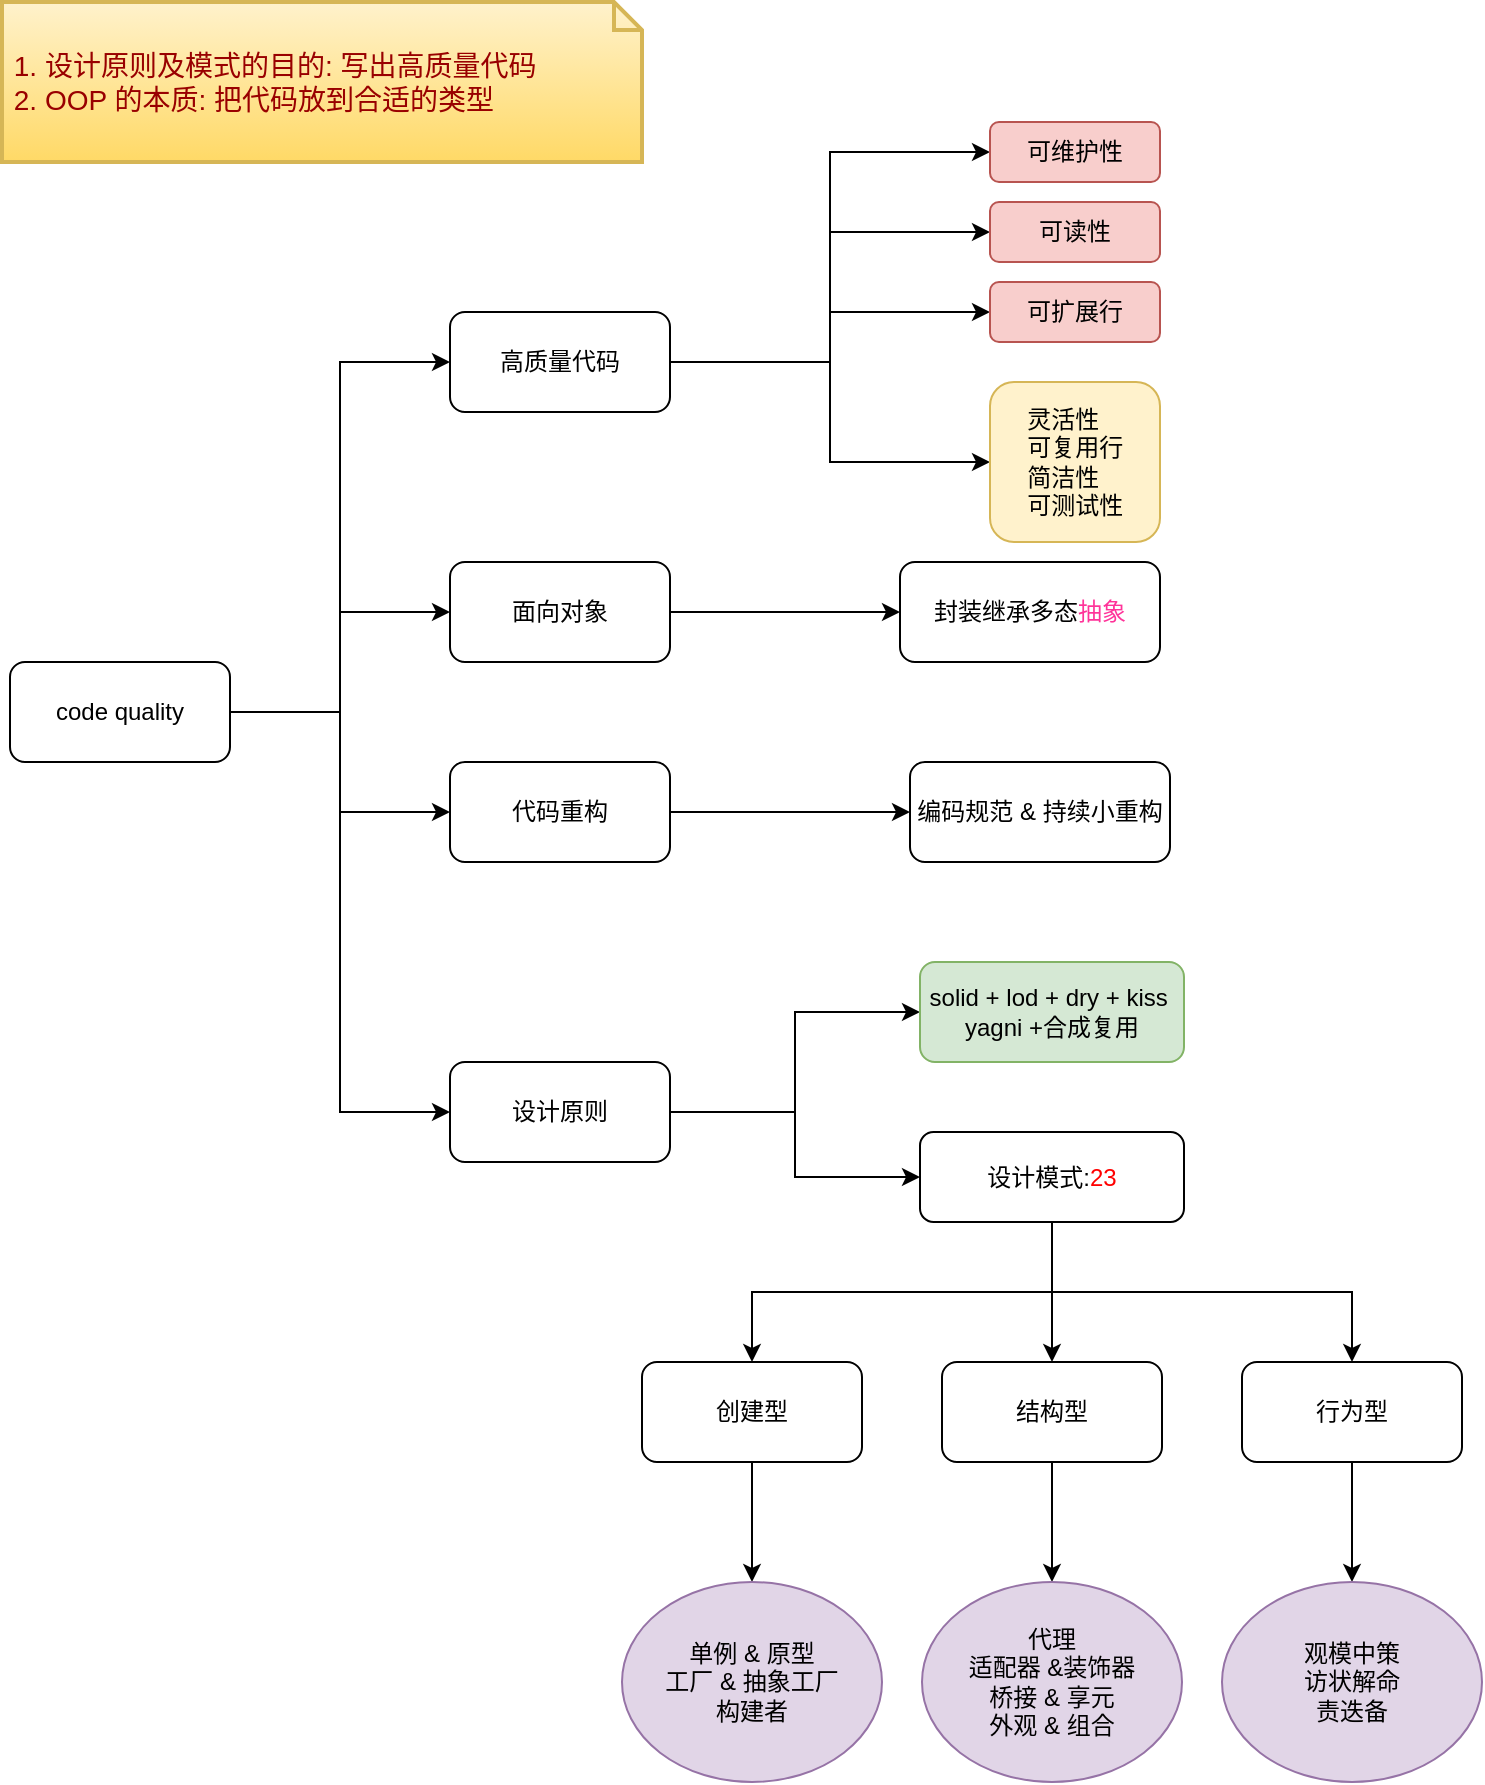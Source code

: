 <mxfile>
    <diagram id="71BgSwnx9h8fM2mjtORX" name="Page-1">
        <mxGraphModel dx="499" dy="610" grid="1" gridSize="10" guides="1" tooltips="1" connect="1" arrows="1" fold="1" page="1" pageScale="1" pageWidth="850" pageHeight="1100" math="0" shadow="0">
            <root>
                <mxCell id="0"/>
                <mxCell id="1" parent="0"/>
                <mxCell id="2" value="" style="edgeStyle=orthogonalEdgeStyle;rounded=0;orthogonalLoop=1;jettySize=auto;html=1;entryX=0;entryY=0.5;entryDx=0;entryDy=0;" edge="1" parent="1" source="6" target="11">
                    <mxGeometry relative="1" as="geometry"/>
                </mxCell>
                <mxCell id="3" style="edgeStyle=orthogonalEdgeStyle;rounded=0;orthogonalLoop=1;jettySize=auto;html=1;exitX=1;exitY=0.5;exitDx=0;exitDy=0;entryX=0;entryY=0.5;entryDx=0;entryDy=0;" edge="1" parent="1" source="6" target="16">
                    <mxGeometry relative="1" as="geometry">
                        <mxPoint x="293" y="370" as="targetPoint"/>
                    </mxGeometry>
                </mxCell>
                <mxCell id="4" style="edgeStyle=orthogonalEdgeStyle;rounded=0;orthogonalLoop=1;jettySize=auto;html=1;entryX=0;entryY=0.5;entryDx=0;entryDy=0;" edge="1" parent="1" source="6" target="19">
                    <mxGeometry relative="1" as="geometry"/>
                </mxCell>
                <mxCell id="5" style="edgeStyle=orthogonalEdgeStyle;rounded=0;orthogonalLoop=1;jettySize=auto;html=1;entryX=0;entryY=0.5;entryDx=0;entryDy=0;" edge="1" parent="1" source="6" target="22">
                    <mxGeometry relative="1" as="geometry"/>
                </mxCell>
                <mxCell id="6" value="code quality" style="rounded=1;whiteSpace=wrap;html=1;" vertex="1" parent="1">
                    <mxGeometry x="63" y="435" width="110" height="50" as="geometry"/>
                </mxCell>
                <mxCell id="7" style="edgeStyle=orthogonalEdgeStyle;rounded=0;orthogonalLoop=1;jettySize=auto;html=1;exitX=1;exitY=0.5;exitDx=0;exitDy=0;entryX=0;entryY=0.5;entryDx=0;entryDy=0;" edge="1" parent="1" source="11" target="12">
                    <mxGeometry relative="1" as="geometry">
                        <mxPoint x="473" y="255" as="targetPoint"/>
                    </mxGeometry>
                </mxCell>
                <mxCell id="8" style="edgeStyle=orthogonalEdgeStyle;rounded=0;orthogonalLoop=1;jettySize=auto;html=1;exitX=1;exitY=0.5;exitDx=0;exitDy=0;entryX=0;entryY=0.5;entryDx=0;entryDy=0;" edge="1" parent="1" source="11" target="13">
                    <mxGeometry relative="1" as="geometry"/>
                </mxCell>
                <mxCell id="9" style="edgeStyle=orthogonalEdgeStyle;rounded=0;orthogonalLoop=1;jettySize=auto;html=1;entryX=0;entryY=0.5;entryDx=0;entryDy=0;" edge="1" parent="1" source="11" target="14">
                    <mxGeometry relative="1" as="geometry"/>
                </mxCell>
                <mxCell id="10" style="edgeStyle=orthogonalEdgeStyle;rounded=0;orthogonalLoop=1;jettySize=auto;html=1;entryX=0;entryY=0.5;entryDx=0;entryDy=0;" edge="1" parent="1" source="11" target="28">
                    <mxGeometry relative="1" as="geometry"/>
                </mxCell>
                <mxCell id="11" value="高质量代码" style="rounded=1;whiteSpace=wrap;html=1;" vertex="1" parent="1">
                    <mxGeometry x="283" y="260" width="110" height="50" as="geometry"/>
                </mxCell>
                <mxCell id="12" value="可维护性" style="rounded=1;whiteSpace=wrap;html=1;fillColor=#f8cecc;strokeColor=#b85450;" vertex="1" parent="1">
                    <mxGeometry x="553" y="165" width="85" height="30" as="geometry"/>
                </mxCell>
                <mxCell id="13" value="可读性" style="rounded=1;whiteSpace=wrap;html=1;fillColor=#f8cecc;strokeColor=#b85450;" vertex="1" parent="1">
                    <mxGeometry x="553" y="205" width="85" height="30" as="geometry"/>
                </mxCell>
                <mxCell id="14" value="可扩展行" style="rounded=1;whiteSpace=wrap;html=1;fillColor=#f8cecc;strokeColor=#b85450;" vertex="1" parent="1">
                    <mxGeometry x="553" y="245" width="85" height="30" as="geometry"/>
                </mxCell>
                <mxCell id="15" style="edgeStyle=orthogonalEdgeStyle;rounded=0;orthogonalLoop=1;jettySize=auto;html=1;" edge="1" parent="1" source="16" target="29">
                    <mxGeometry relative="1" as="geometry"/>
                </mxCell>
                <mxCell id="16" value="面向对象" style="rounded=1;whiteSpace=wrap;html=1;" vertex="1" parent="1">
                    <mxGeometry x="283" y="385" width="110" height="50" as="geometry"/>
                </mxCell>
                <mxCell id="17" style="edgeStyle=orthogonalEdgeStyle;rounded=0;orthogonalLoop=1;jettySize=auto;html=1;" edge="1" parent="1" source="19" target="20">
                    <mxGeometry relative="1" as="geometry"/>
                </mxCell>
                <mxCell id="18" style="edgeStyle=orthogonalEdgeStyle;rounded=0;orthogonalLoop=1;jettySize=auto;html=1;" edge="1" parent="1" source="19" target="27">
                    <mxGeometry relative="1" as="geometry"/>
                </mxCell>
                <mxCell id="19" value="设计原则" style="rounded=1;whiteSpace=wrap;html=1;" vertex="1" parent="1">
                    <mxGeometry x="283" y="635" width="110" height="50" as="geometry"/>
                </mxCell>
                <mxCell id="20" value="solid + lod + dry + kiss&amp;nbsp; yagni +合成复用" style="rounded=1;whiteSpace=wrap;html=1;fillColor=#d5e8d4;strokeColor=#82b366;" vertex="1" parent="1">
                    <mxGeometry x="518" y="585" width="132" height="50" as="geometry"/>
                </mxCell>
                <mxCell id="21" value="" style="edgeStyle=orthogonalEdgeStyle;rounded=0;orthogonalLoop=1;jettySize=auto;html=1;" edge="1" parent="1" source="22" target="23">
                    <mxGeometry relative="1" as="geometry"/>
                </mxCell>
                <mxCell id="22" value="代码重构" style="rounded=1;whiteSpace=wrap;html=1;" vertex="1" parent="1">
                    <mxGeometry x="283" y="485" width="110" height="50" as="geometry"/>
                </mxCell>
                <mxCell id="23" value="编码规范 &amp;amp; 持续小重构" style="rounded=1;whiteSpace=wrap;html=1;" vertex="1" parent="1">
                    <mxGeometry x="513" y="485" width="130" height="50" as="geometry"/>
                </mxCell>
                <mxCell id="24" style="edgeStyle=orthogonalEdgeStyle;rounded=0;orthogonalLoop=1;jettySize=auto;html=1;exitX=0.5;exitY=1;exitDx=0;exitDy=0;entryX=0.5;entryY=0;entryDx=0;entryDy=0;" edge="1" parent="1" source="27" target="35">
                    <mxGeometry relative="1" as="geometry">
                        <mxPoint x="868" y="795" as="targetPoint"/>
                    </mxGeometry>
                </mxCell>
                <mxCell id="25" style="edgeStyle=orthogonalEdgeStyle;rounded=0;orthogonalLoop=1;jettySize=auto;html=1;exitX=0.5;exitY=1;exitDx=0;exitDy=0;" edge="1" parent="1" source="27" target="31">
                    <mxGeometry relative="1" as="geometry"/>
                </mxCell>
                <mxCell id="26" style="edgeStyle=orthogonalEdgeStyle;rounded=0;orthogonalLoop=1;jettySize=auto;html=1;exitX=0.5;exitY=1;exitDx=0;exitDy=0;" edge="1" parent="1" source="27" target="33">
                    <mxGeometry relative="1" as="geometry"/>
                </mxCell>
                <mxCell id="27" value="设计模式:&lt;span style=&quot;color: rgb(255 , 0 , 0)&quot;&gt;23&lt;/span&gt;" style="rounded=1;whiteSpace=wrap;html=1;" vertex="1" parent="1">
                    <mxGeometry x="518" y="670" width="132" height="45" as="geometry"/>
                </mxCell>
                <mxCell id="28" value="&amp;nbsp; &amp;nbsp; &amp;nbsp;灵活性 &lt;br&gt;&amp;nbsp; &amp;nbsp; &amp;nbsp;可复用行&amp;nbsp;&lt;br&gt;&amp;nbsp; &amp;nbsp; &amp;nbsp;简洁性&lt;br&gt;&amp;nbsp; &amp;nbsp; &amp;nbsp;可测试性" style="rounded=1;whiteSpace=wrap;html=1;fillColor=#fff2cc;strokeColor=#d6b656;align=left;" vertex="1" parent="1">
                    <mxGeometry x="553" y="295" width="85" height="80" as="geometry"/>
                </mxCell>
                <mxCell id="29" value="封装继承多态&lt;font color=&quot;#ff3399&quot;&gt;抽象&lt;/font&gt;" style="rounded=1;whiteSpace=wrap;html=1;" vertex="1" parent="1">
                    <mxGeometry x="508" y="385" width="130" height="50" as="geometry"/>
                </mxCell>
                <mxCell id="30" style="edgeStyle=orthogonalEdgeStyle;rounded=0;orthogonalLoop=1;jettySize=auto;html=1;" edge="1" parent="1" source="31" target="36">
                    <mxGeometry relative="1" as="geometry"/>
                </mxCell>
                <mxCell id="31" value="创建型" style="rounded=1;whiteSpace=wrap;html=1;" vertex="1" parent="1">
                    <mxGeometry x="379" y="785" width="110" height="50" as="geometry"/>
                </mxCell>
                <mxCell id="32" style="edgeStyle=orthogonalEdgeStyle;rounded=0;orthogonalLoop=1;jettySize=auto;html=1;exitX=0.5;exitY=1;exitDx=0;exitDy=0;" edge="1" parent="1" source="33" target="37">
                    <mxGeometry relative="1" as="geometry"/>
                </mxCell>
                <mxCell id="33" value="结构型" style="rounded=1;whiteSpace=wrap;html=1;" vertex="1" parent="1">
                    <mxGeometry x="529" y="785" width="110" height="50" as="geometry"/>
                </mxCell>
                <mxCell id="34" style="edgeStyle=orthogonalEdgeStyle;rounded=0;orthogonalLoop=1;jettySize=auto;html=1;" edge="1" parent="1" source="35" target="38">
                    <mxGeometry relative="1" as="geometry"/>
                </mxCell>
                <mxCell id="35" value="行为型" style="rounded=1;whiteSpace=wrap;html=1;" vertex="1" parent="1">
                    <mxGeometry x="679" y="785" width="110" height="50" as="geometry"/>
                </mxCell>
                <mxCell id="36" value="&lt;span&gt;单例 &amp;amp;&amp;nbsp;&lt;/span&gt;&lt;span&gt;原型&lt;/span&gt;&lt;br&gt;&lt;span&gt;工厂 &amp;amp;&amp;nbsp;&lt;/span&gt;&lt;span&gt;抽象工厂&lt;/span&gt;&lt;br&gt;&lt;span&gt;构建者&lt;/span&gt;" style="ellipse;whiteSpace=wrap;html=1;rounded=1;align=center;fillColor=#e1d5e7;strokeColor=#9673a6;" vertex="1" parent="1">
                    <mxGeometry x="369" y="895" width="130" height="100" as="geometry"/>
                </mxCell>
                <mxCell id="37" value="代理&lt;br&gt;适配器 &amp;amp;装饰器&lt;br&gt;桥接 &amp;amp; 享元&lt;br&gt;外观 &amp;amp; 组合" style="ellipse;whiteSpace=wrap;html=1;rounded=1;align=center;fillColor=#e1d5e7;strokeColor=#9673a6;" vertex="1" parent="1">
                    <mxGeometry x="519" y="895" width="130" height="100" as="geometry"/>
                </mxCell>
                <mxCell id="38" value="观模中策&lt;br&gt;访状解命&lt;br&gt;责迭备" style="ellipse;whiteSpace=wrap;html=1;rounded=1;align=center;fillColor=#e1d5e7;strokeColor=#9673a6;" vertex="1" parent="1">
                    <mxGeometry x="669" y="895" width="130" height="100" as="geometry"/>
                </mxCell>
                <mxCell id="39" value="&lt;font color=&quot;#990000&quot;&gt;&amp;nbsp;1. 设计原则及模式的目的: 写出高质量代码&lt;br&gt;&lt;/font&gt;&lt;div&gt;&lt;span&gt;&lt;font color=&quot;#990000&quot;&gt;&amp;nbsp;2. OOP 的本质: 把代码放到合适的类型&lt;/font&gt;&lt;/span&gt;&lt;/div&gt;" style="shape=note;strokeWidth=2;fontSize=14;size=14;whiteSpace=wrap;html=1;align=left;fillColor=#fff2cc;strokeColor=#d6b656;gradientColor=#ffd966;" vertex="1" parent="1">
                    <mxGeometry x="59" y="105" width="320" height="80" as="geometry"/>
                </mxCell>
            </root>
        </mxGraphModel>
    </diagram>
</mxfile>
